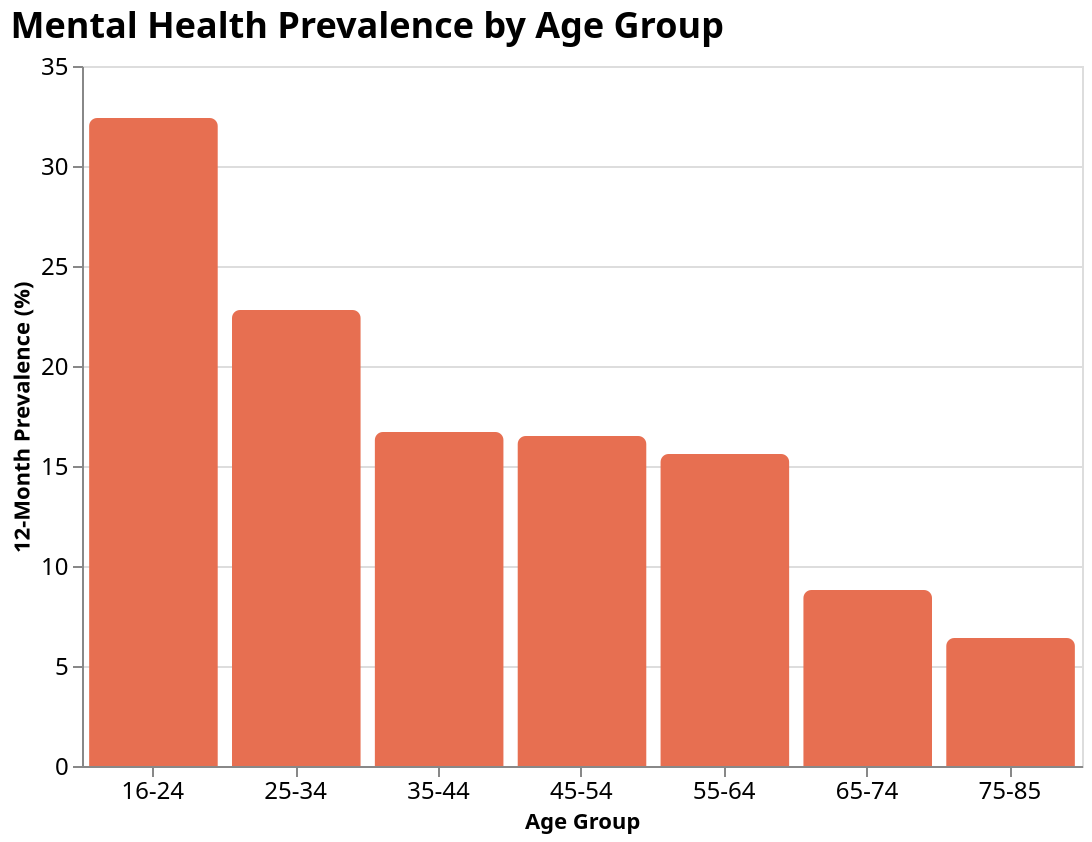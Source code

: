 {
  "$schema": "https://vega.github.io/schema/vega-lite/v5.json",
  "title": {
    "text": "Mental Health Prevalence by Age Group",
    "fontSize": 18,
    "font": "Merriweather",
    "anchor": "start"
  },
  "width": 500,
  "height": 350,
  "data": {
    "values": [
      {"age_group": "16-24", "prevalence": 32.4},
      {"age_group": "25-34", "prevalence": 22.8},
      {"age_group": "35-44", "prevalence": 16.7},
      {"age_group": "45-54", "prevalence": 16.5},
      {"age_group": "55-64", "prevalence": 15.6},
      {"age_group": "65-74", "prevalence": 8.8},
      {"age_group": "75-85", "prevalence": 6.4}
    ]
  },
  "mark": {
    "type": "bar",
    "cornerRadiusEnd": 4,
    "color": "#e76f51"
  },
  "encoding": {
    "x": {
      "field": "age_group",
      "type": "nominal",
      "title": "Age Group",
      "axis": {
        "labelAngle": 0,
        "labelFontSize": 12
      }
    },
    "y": {
      "field": "prevalence",
      "type": "quantitative",
      "title": "12-Month Prevalence (%)",
      "scale": {
        "domain": [0, 35]
      },
      "axis": {
        "labelFontSize": 12
      }
    },
    "tooltip": [
      {"field": "age_group", "type": "nominal", "title": "Age Group"},
      {"field": "prevalence", "type": "quantitative", "title": "Prevalence (%)", "format": ".1f"}
    ]
  }
}
